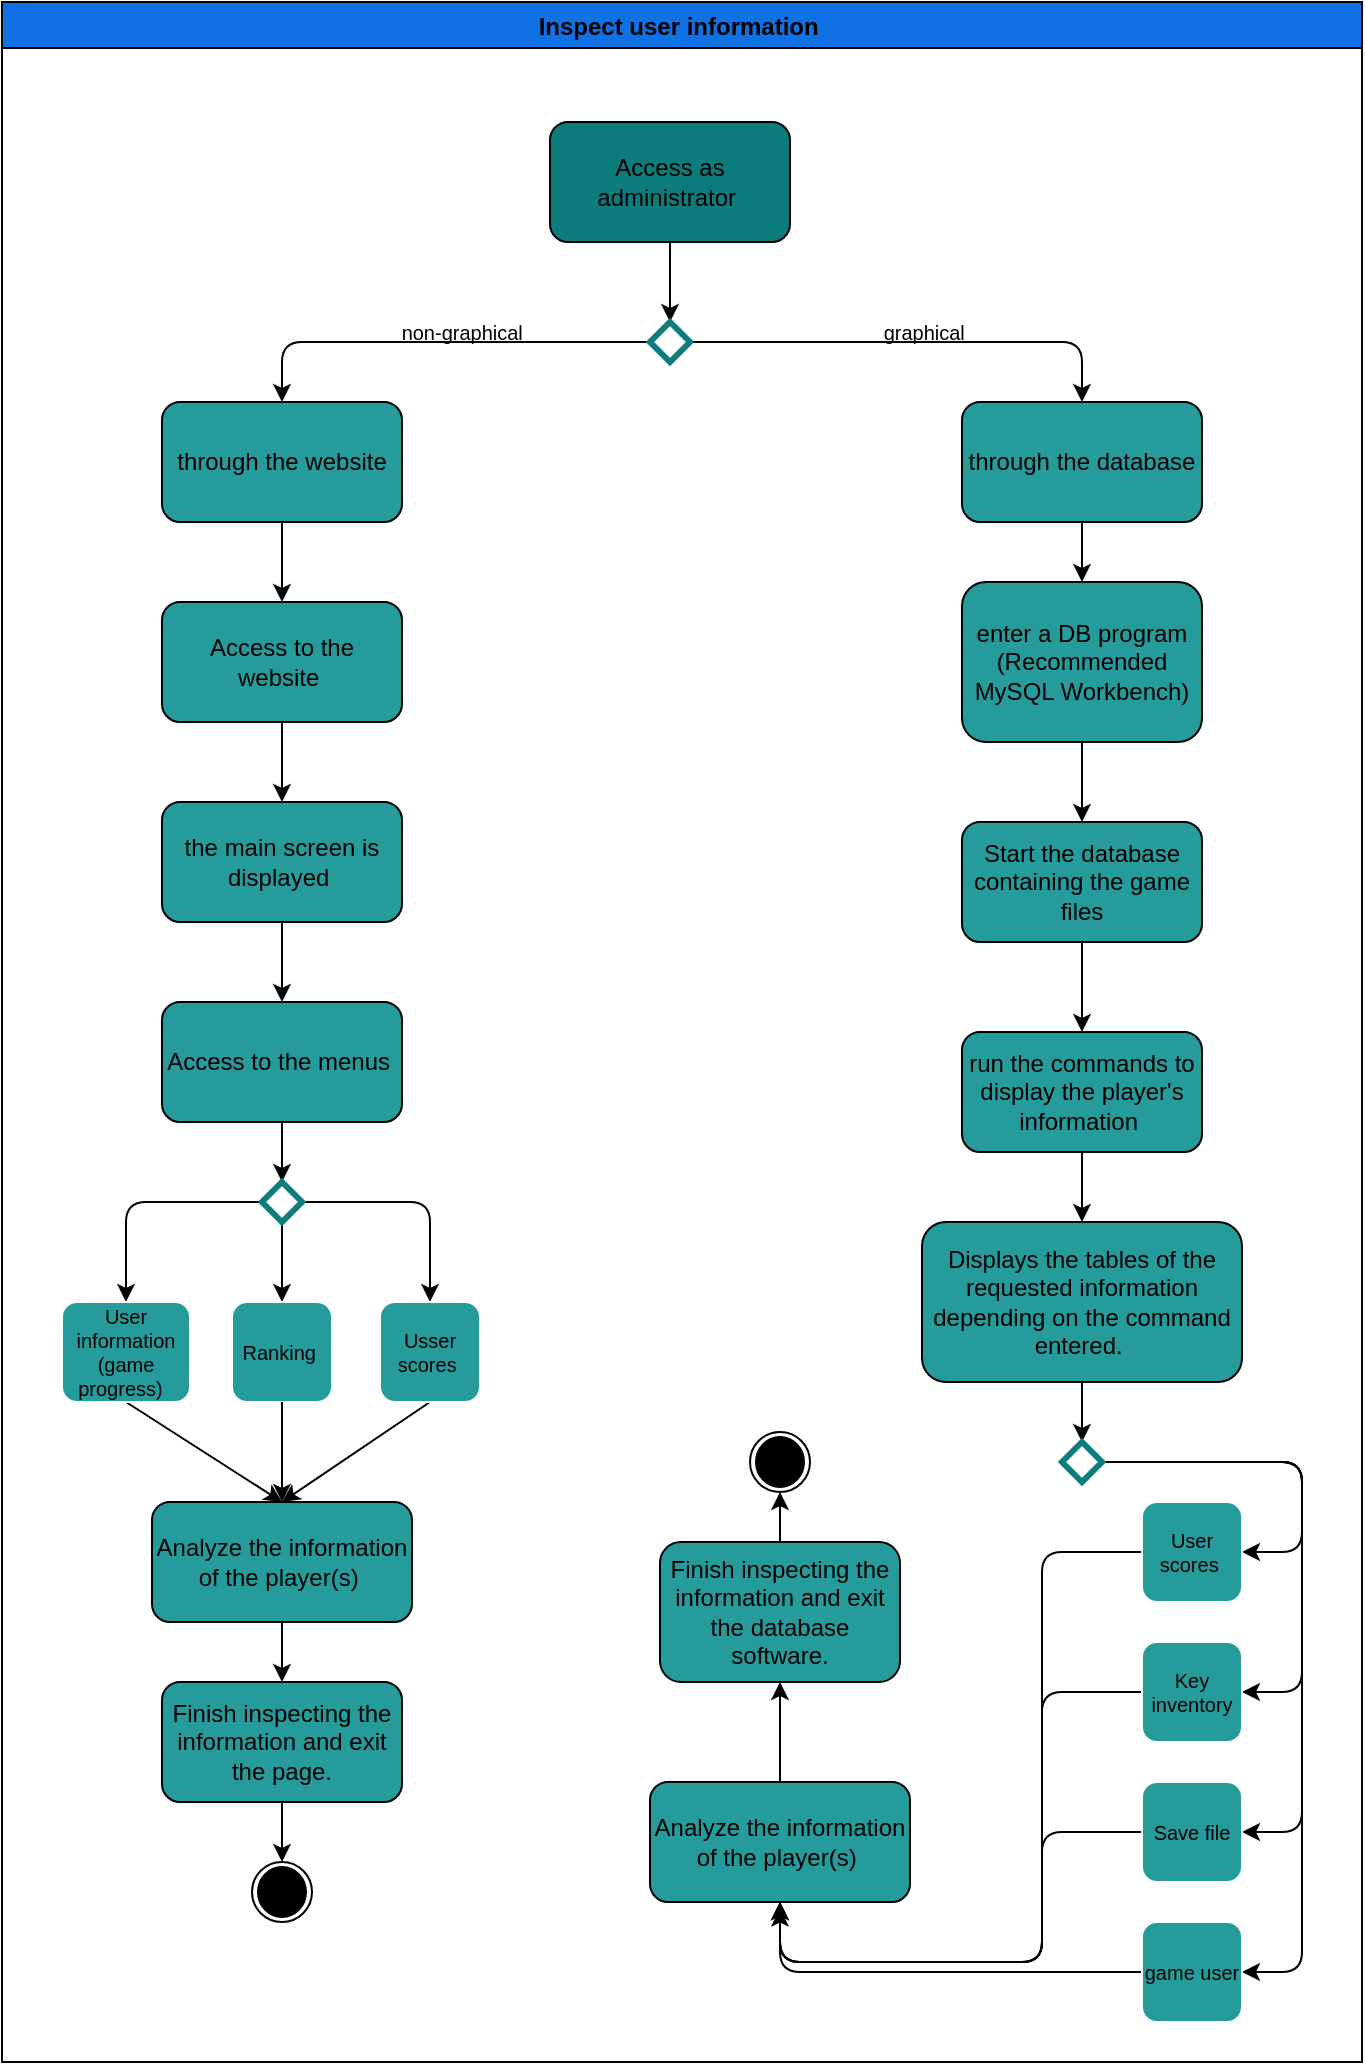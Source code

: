 <mxfile>
    <diagram id="ey5QsNdlkvTPe8g4StYB" name="Page-1">
        <mxGraphModel dx="566" dy="214" grid="1" gridSize="10" guides="1" tooltips="1" connect="1" arrows="1" fold="1" page="1" pageScale="1" pageWidth="827" pageHeight="1169" math="0" shadow="0">
            <root>
                <mxCell id="0"/>
                <mxCell id="1" parent="0"/>
                <mxCell id="6" value="Inspect user information " style="swimlane;fillColor=#1071e5;" parent="1" vertex="1">
                    <mxGeometry x="80" y="70" width="680" height="1030" as="geometry"/>
                </mxCell>
                <mxCell id="18" style="edgeStyle=none;html=1;exitX=0.5;exitY=1;exitDx=0;exitDy=0;entryX=0.5;entryY=0;entryDx=0;entryDy=0;strokeColor=#000000;" parent="6" source="7" target="15" edge="1">
                    <mxGeometry relative="1" as="geometry"/>
                </mxCell>
                <mxCell id="7" value="Access as administrator&amp;nbsp;" style="rounded=1;whiteSpace=wrap;html=1;fillColor=#0c7c7d;" parent="6" vertex="1">
                    <mxGeometry x="274" y="60" width="120" height="60" as="geometry"/>
                </mxCell>
                <mxCell id="23" style="edgeStyle=none;html=1;exitX=1;exitY=0.5;exitDx=0;exitDy=0;entryX=0.5;entryY=0;entryDx=0;entryDy=0;strokeColor=#000000;" parent="6" source="15" target="22" edge="1">
                    <mxGeometry relative="1" as="geometry">
                        <Array as="points">
                            <mxPoint x="540" y="170"/>
                        </Array>
                    </mxGeometry>
                </mxCell>
                <mxCell id="24" style="edgeStyle=none;html=1;exitX=0;exitY=0.5;exitDx=0;exitDy=0;entryX=0.5;entryY=0;entryDx=0;entryDy=0;strokeColor=#000000;" parent="6" source="15" target="21" edge="1">
                    <mxGeometry relative="1" as="geometry">
                        <Array as="points">
                            <mxPoint x="140" y="170"/>
                        </Array>
                    </mxGeometry>
                </mxCell>
                <mxCell id="15" value="" style="rhombus;whiteSpace=wrap;html=1;labelBackgroundColor=none;fontColor=#FFFFFF;fillColor=none;strokeColor=#0C7C7D;strokeWidth=3;" parent="6" vertex="1">
                    <mxGeometry x="324" y="160" width="20" height="20" as="geometry"/>
                </mxCell>
                <mxCell id="20" value="graphical&amp;nbsp;" style="text;html=1;strokeColor=none;fillColor=none;align=center;verticalAlign=middle;whiteSpace=wrap;rounded=0;labelBackgroundColor=none;fontColor=#000000;strokeWidth=1;fontSize=10;" parent="6" vertex="1">
                    <mxGeometry x="420" y="160" width="85" height="10" as="geometry"/>
                </mxCell>
                <mxCell id="28" style="edgeStyle=none;html=1;exitX=0.5;exitY=1;exitDx=0;exitDy=0;entryX=0.5;entryY=0;entryDx=0;entryDy=0;strokeColor=#000000;" parent="6" source="21" target="27" edge="1">
                    <mxGeometry relative="1" as="geometry"/>
                </mxCell>
                <mxCell id="21" value="through the website" style="rounded=1;whiteSpace=wrap;html=1;fillColor=#259B9C;" parent="6" vertex="1">
                    <mxGeometry x="80" y="200" width="120" height="60" as="geometry"/>
                </mxCell>
                <mxCell id="52" style="edgeStyle=none;html=1;exitX=0.5;exitY=1;exitDx=0;exitDy=0;strokeColor=#000000;" parent="6" source="22" target="35" edge="1">
                    <mxGeometry relative="1" as="geometry"/>
                </mxCell>
                <mxCell id="22" value="through the database" style="rounded=1;whiteSpace=wrap;html=1;fillColor=#259B9C;" parent="6" vertex="1">
                    <mxGeometry x="480" y="200" width="120" height="60" as="geometry"/>
                </mxCell>
                <mxCell id="25" value="non-graphical&amp;nbsp;" style="text;html=1;strokeColor=none;fillColor=none;align=center;verticalAlign=middle;whiteSpace=wrap;rounded=0;labelBackgroundColor=none;fontColor=#000000;strokeWidth=1;fontSize=10;" parent="6" vertex="1">
                    <mxGeometry x="189" y="160" width="85" height="10" as="geometry"/>
                </mxCell>
                <mxCell id="31" style="edgeStyle=none;html=1;exitX=0.5;exitY=1;exitDx=0;exitDy=0;entryX=0.5;entryY=0;entryDx=0;entryDy=0;strokeColor=#000000;" parent="6" source="27" target="29" edge="1">
                    <mxGeometry relative="1" as="geometry"/>
                </mxCell>
                <mxCell id="27" value="Access to the website&amp;nbsp;" style="rounded=1;whiteSpace=wrap;html=1;fillColor=#259B9C;" parent="6" vertex="1">
                    <mxGeometry x="80" y="300" width="120" height="60" as="geometry"/>
                </mxCell>
                <mxCell id="41" style="edgeStyle=none;html=1;exitX=0.5;exitY=1;exitDx=0;exitDy=0;entryX=0.5;entryY=0;entryDx=0;entryDy=0;strokeColor=#000000;" parent="6" source="29" target="33" edge="1">
                    <mxGeometry relative="1" as="geometry"/>
                </mxCell>
                <mxCell id="29" value="the main screen is displayed&amp;nbsp;" style="rounded=1;whiteSpace=wrap;html=1;fillColor=#259B9C;" parent="6" vertex="1">
                    <mxGeometry x="80" y="400" width="120" height="60" as="geometry"/>
                </mxCell>
                <mxCell id="42" style="edgeStyle=none;html=1;exitX=0.5;exitY=1;exitDx=0;exitDy=0;entryX=0.5;entryY=0;entryDx=0;entryDy=0;strokeColor=#000000;" parent="6" source="33" target="34" edge="1">
                    <mxGeometry relative="1" as="geometry"/>
                </mxCell>
                <mxCell id="33" value="Access to the menus&amp;nbsp;" style="rounded=1;whiteSpace=wrap;html=1;fillColor=#259B9C;" parent="6" vertex="1">
                    <mxGeometry x="80" y="500" width="120" height="60" as="geometry"/>
                </mxCell>
                <mxCell id="43" style="edgeStyle=none;html=1;exitX=0;exitY=0.5;exitDx=0;exitDy=0;entryX=0.5;entryY=0;entryDx=0;entryDy=0;strokeColor=#000000;" parent="6" source="34" target="38" edge="1">
                    <mxGeometry relative="1" as="geometry">
                        <Array as="points">
                            <mxPoint x="62" y="600"/>
                        </Array>
                    </mxGeometry>
                </mxCell>
                <mxCell id="44" style="edgeStyle=none;html=1;exitX=0.5;exitY=1;exitDx=0;exitDy=0;entryX=0.5;entryY=0;entryDx=0;entryDy=0;strokeColor=#000000;" parent="6" source="34" target="40" edge="1">
                    <mxGeometry relative="1" as="geometry"/>
                </mxCell>
                <mxCell id="45" style="edgeStyle=none;html=1;exitX=1;exitY=0.5;exitDx=0;exitDy=0;entryX=0.5;entryY=0;entryDx=0;entryDy=0;strokeColor=#000000;" parent="6" source="34" target="39" edge="1">
                    <mxGeometry relative="1" as="geometry">
                        <Array as="points">
                            <mxPoint x="214" y="600"/>
                        </Array>
                    </mxGeometry>
                </mxCell>
                <mxCell id="34" value="" style="rhombus;whiteSpace=wrap;html=1;labelBackgroundColor=none;fontColor=#FFFFFF;fillColor=none;strokeColor=#0C7C7D;strokeWidth=3;" parent="6" vertex="1">
                    <mxGeometry x="130" y="590" width="20" height="20" as="geometry"/>
                </mxCell>
                <mxCell id="54" style="edgeStyle=none;html=1;exitX=0.5;exitY=1;exitDx=0;exitDy=0;entryX=0.5;entryY=0;entryDx=0;entryDy=0;strokeColor=#000000;" parent="6" source="35" target="53" edge="1">
                    <mxGeometry relative="1" as="geometry"/>
                </mxCell>
                <mxCell id="35" value="&lt;div&gt;enter a DB program (Recommended MySQL Workbench)&lt;/div&gt;" style="rounded=1;whiteSpace=wrap;html=1;fillColor=#259B9C;" parent="6" vertex="1">
                    <mxGeometry x="480" y="290" width="120" height="80" as="geometry"/>
                </mxCell>
                <mxCell id="50" style="edgeStyle=none;html=1;exitX=0.5;exitY=1;exitDx=0;exitDy=0;entryX=0.5;entryY=0;entryDx=0;entryDy=0;strokeColor=#000000;" parent="6" source="37" target="49" edge="1">
                    <mxGeometry relative="1" as="geometry"/>
                </mxCell>
                <mxCell id="37" value="Analyze the information of the player(s)&amp;nbsp;" style="rounded=1;whiteSpace=wrap;html=1;fillColor=#259B9C;" parent="6" vertex="1">
                    <mxGeometry x="75" y="750" width="130" height="60" as="geometry"/>
                </mxCell>
                <mxCell id="46" style="edgeStyle=none;html=1;exitX=0.5;exitY=1;exitDx=0;exitDy=0;entryX=0.5;entryY=0;entryDx=0;entryDy=0;strokeColor=#000000;" parent="6" source="38" target="37" edge="1">
                    <mxGeometry relative="1" as="geometry"/>
                </mxCell>
                <mxCell id="38" value="User information (game progress)&amp;nbsp;&amp;nbsp;" style="rounded=1;whiteSpace=wrap;html=1;labelBackgroundColor=none;fontSize=10;fontColor=#000000;strokeColor=#FFFFFF;strokeWidth=1;fillColor=#259B9C;" parent="6" vertex="1">
                    <mxGeometry x="30" y="650" width="64" height="50" as="geometry"/>
                </mxCell>
                <mxCell id="48" style="edgeStyle=none;html=1;exitX=0.5;exitY=1;exitDx=0;exitDy=0;entryX=0.5;entryY=0;entryDx=0;entryDy=0;strokeColor=#000000;" parent="6" source="39" target="37" edge="1">
                    <mxGeometry relative="1" as="geometry"/>
                </mxCell>
                <mxCell id="39" value="Usser scores&amp;nbsp;" style="rounded=1;whiteSpace=wrap;html=1;labelBackgroundColor=none;fontSize=10;fontColor=#000000;strokeColor=#FFFFFF;strokeWidth=1;fillColor=#259B9C;" parent="6" vertex="1">
                    <mxGeometry x="189" y="650" width="50" height="50" as="geometry"/>
                </mxCell>
                <mxCell id="40" value="Ranking&amp;nbsp;" style="rounded=1;whiteSpace=wrap;html=1;labelBackgroundColor=none;fontSize=10;fontColor=#000000;strokeColor=#FFFFFF;strokeWidth=1;fillColor=#259B9C;" parent="6" vertex="1">
                    <mxGeometry x="115" y="650" width="50" height="50" as="geometry"/>
                </mxCell>
                <mxCell id="47" style="edgeStyle=none;html=1;exitX=0.5;exitY=1;exitDx=0;exitDy=0;strokeColor=#000000;entryX=0.5;entryY=0;entryDx=0;entryDy=0;" parent="6" source="40" target="37" edge="1">
                    <mxGeometry relative="1" as="geometry">
                        <mxPoint x="150" y="740" as="targetPoint"/>
                    </mxGeometry>
                </mxCell>
                <mxCell id="51" style="edgeStyle=none;html=1;exitX=0.5;exitY=1;exitDx=0;exitDy=0;entryX=0.5;entryY=0;entryDx=0;entryDy=0;strokeColor=#000000;" parent="6" source="49" target="16" edge="1">
                    <mxGeometry relative="1" as="geometry"/>
                </mxCell>
                <mxCell id="49" value="Finish inspecting the information and exit the page." style="rounded=1;whiteSpace=wrap;html=1;fillColor=#259B9C;" parent="6" vertex="1">
                    <mxGeometry x="80" y="840" width="120" height="60" as="geometry"/>
                </mxCell>
                <mxCell id="16" value="" style="ellipse;whiteSpace=wrap;html=1;aspect=fixed;labelBackgroundColor=none;fontColor=#FFFFFF;strokeColor=#000000;strokeWidth=1;fillColor=none;" parent="6" vertex="1">
                    <mxGeometry x="125" y="930" width="30" height="30" as="geometry"/>
                </mxCell>
                <mxCell id="17" value="" style="ellipse;whiteSpace=wrap;html=1;labelBackgroundColor=none;fontColor=#FFFFFF;strokeColor=#000000;strokeWidth=1;fillColor=#000000;" parent="6" vertex="1">
                    <mxGeometry x="128" y="932.5" width="24" height="25" as="geometry"/>
                </mxCell>
                <mxCell id="53" value="Start the database containing the game files" style="rounded=1;whiteSpace=wrap;html=1;fillColor=#259B9C;" parent="6" vertex="1">
                    <mxGeometry x="480" y="410" width="120" height="60" as="geometry"/>
                </mxCell>
                <mxCell id="59" style="edgeStyle=none;html=1;exitX=0.5;exitY=1;exitDx=0;exitDy=0;entryX=0.5;entryY=0;entryDx=0;entryDy=0;strokeColor=#000000;" parent="6" source="55" target="58" edge="1">
                    <mxGeometry relative="1" as="geometry"/>
                </mxCell>
                <mxCell id="55" value="run the commands to display the player's information&amp;nbsp;" style="rounded=1;whiteSpace=wrap;html=1;fillColor=#259B9C;" parent="6" vertex="1">
                    <mxGeometry x="480" y="515" width="120" height="60" as="geometry"/>
                </mxCell>
                <mxCell id="56" style="edgeStyle=none;html=1;exitX=0.5;exitY=1;exitDx=0;exitDy=0;strokeColor=#000000;entryX=0.5;entryY=0;entryDx=0;entryDy=0;" parent="6" source="53" target="55" edge="1">
                    <mxGeometry relative="1" as="geometry">
                        <mxPoint x="540" y="510" as="targetPoint"/>
                    </mxGeometry>
                </mxCell>
                <mxCell id="102" style="edgeStyle=none;html=1;exitX=0.5;exitY=1;exitDx=0;exitDy=0;entryX=0.5;entryY=0;entryDx=0;entryDy=0;strokeColor=#000000;" parent="6" source="58" target="101" edge="1">
                    <mxGeometry relative="1" as="geometry"/>
                </mxCell>
                <mxCell id="58" value="Displays the tables of the requested information depending on the command entered.&amp;nbsp;" style="rounded=1;whiteSpace=wrap;html=1;fillColor=#259B9C;" parent="6" vertex="1">
                    <mxGeometry x="460" y="610" width="160" height="80" as="geometry"/>
                </mxCell>
                <mxCell id="107" style="edgeStyle=none;html=1;exitX=1;exitY=0.5;exitDx=0;exitDy=0;entryX=1;entryY=0.5;entryDx=0;entryDy=0;strokeColor=#000000;" parent="6" source="101" target="104" edge="1">
                    <mxGeometry relative="1" as="geometry">
                        <Array as="points">
                            <mxPoint x="650" y="730"/>
                            <mxPoint x="650" y="985"/>
                        </Array>
                    </mxGeometry>
                </mxCell>
                <mxCell id="108" style="edgeStyle=none;html=1;exitX=1;exitY=0.5;exitDx=0;exitDy=0;entryX=1;entryY=0.5;entryDx=0;entryDy=0;strokeColor=#000000;" parent="6" source="101" target="105" edge="1">
                    <mxGeometry relative="1" as="geometry">
                        <Array as="points">
                            <mxPoint x="650" y="730"/>
                            <mxPoint x="650" y="915"/>
                        </Array>
                    </mxGeometry>
                </mxCell>
                <mxCell id="109" style="edgeStyle=none;html=1;exitX=1;exitY=0.5;exitDx=0;exitDy=0;entryX=1;entryY=0.5;entryDx=0;entryDy=0;strokeColor=#000000;" parent="6" source="101" target="106" edge="1">
                    <mxGeometry relative="1" as="geometry">
                        <Array as="points">
                            <mxPoint x="650" y="730"/>
                            <mxPoint x="650" y="845"/>
                        </Array>
                    </mxGeometry>
                </mxCell>
                <mxCell id="110" style="edgeStyle=none;html=1;exitX=1;exitY=0.5;exitDx=0;exitDy=0;entryX=1;entryY=0.5;entryDx=0;entryDy=0;strokeColor=#000000;" parent="6" source="101" target="103" edge="1">
                    <mxGeometry relative="1" as="geometry">
                        <Array as="points">
                            <mxPoint x="650" y="730"/>
                            <mxPoint x="650" y="775"/>
                        </Array>
                    </mxGeometry>
                </mxCell>
                <mxCell id="101" value="" style="rhombus;whiteSpace=wrap;html=1;labelBackgroundColor=none;fontColor=#FFFFFF;fillColor=none;strokeColor=#0C7C7D;strokeWidth=3;" parent="6" vertex="1">
                    <mxGeometry x="530" y="720" width="20" height="20" as="geometry"/>
                </mxCell>
                <mxCell id="116" style="edgeStyle=none;html=1;exitX=0;exitY=0.5;exitDx=0;exitDy=0;entryX=0.5;entryY=1.055;entryDx=0;entryDy=0;entryPerimeter=0;strokeColor=#000000;" parent="6" source="103" target="111" edge="1">
                    <mxGeometry relative="1" as="geometry">
                        <Array as="points">
                            <mxPoint x="520" y="775"/>
                            <mxPoint x="520" y="980"/>
                            <mxPoint x="389" y="980"/>
                        </Array>
                    </mxGeometry>
                </mxCell>
                <mxCell id="103" value="User scores&amp;nbsp;" style="rounded=1;whiteSpace=wrap;html=1;labelBackgroundColor=none;fontSize=10;fontColor=#000000;strokeColor=#FFFFFF;strokeWidth=1;fillColor=#259B9C;" parent="6" vertex="1">
                    <mxGeometry x="570" y="750" width="50" height="50" as="geometry"/>
                </mxCell>
                <mxCell id="115" style="edgeStyle=none;html=1;exitX=0;exitY=0.5;exitDx=0;exitDy=0;entryX=0.5;entryY=1;entryDx=0;entryDy=0;strokeColor=#000000;" parent="6" source="106" target="111" edge="1">
                    <mxGeometry relative="1" as="geometry">
                        <Array as="points">
                            <mxPoint x="520" y="845"/>
                            <mxPoint x="520" y="980"/>
                            <mxPoint x="389" y="980"/>
                        </Array>
                    </mxGeometry>
                </mxCell>
                <mxCell id="106" value="Key inventory" style="rounded=1;whiteSpace=wrap;html=1;labelBackgroundColor=none;fontSize=10;fontColor=#000000;strokeColor=#FFFFFF;strokeWidth=1;fillColor=#259B9C;" parent="6" vertex="1">
                    <mxGeometry x="570" y="820" width="50" height="50" as="geometry"/>
                </mxCell>
                <mxCell id="114" style="edgeStyle=none;html=1;exitX=0;exitY=0.5;exitDx=0;exitDy=0;entryX=0.5;entryY=1;entryDx=0;entryDy=0;strokeColor=#000000;" parent="6" source="105" target="111" edge="1">
                    <mxGeometry relative="1" as="geometry">
                        <Array as="points">
                            <mxPoint x="520" y="915"/>
                            <mxPoint x="520" y="980"/>
                            <mxPoint x="389" y="980"/>
                        </Array>
                    </mxGeometry>
                </mxCell>
                <mxCell id="105" value="Save file" style="rounded=1;whiteSpace=wrap;html=1;labelBackgroundColor=none;fontSize=10;fontColor=#000000;strokeColor=#FFFFFF;strokeWidth=1;fillColor=#259B9C;" parent="6" vertex="1">
                    <mxGeometry x="570" y="890" width="50" height="50" as="geometry"/>
                </mxCell>
                <mxCell id="113" style="edgeStyle=none;html=1;exitX=0;exitY=0.5;exitDx=0;exitDy=0;entryX=0.5;entryY=1;entryDx=0;entryDy=0;strokeColor=#000000;" parent="6" source="104" target="111" edge="1">
                    <mxGeometry relative="1" as="geometry">
                        <Array as="points">
                            <mxPoint x="389" y="985"/>
                        </Array>
                    </mxGeometry>
                </mxCell>
                <mxCell id="104" value="game user" style="rounded=1;whiteSpace=wrap;html=1;labelBackgroundColor=none;fontSize=10;fontColor=#000000;strokeColor=#FFFFFF;strokeWidth=1;fillColor=#259B9C;" parent="6" vertex="1">
                    <mxGeometry x="570" y="960" width="50" height="50" as="geometry"/>
                </mxCell>
                <mxCell id="117" style="edgeStyle=none;html=1;exitX=0.5;exitY=0;exitDx=0;exitDy=0;entryX=0.5;entryY=1;entryDx=0;entryDy=0;strokeColor=#000000;" parent="6" source="111" target="112" edge="1">
                    <mxGeometry relative="1" as="geometry"/>
                </mxCell>
                <mxCell id="111" value="Analyze the information of the player(s)&amp;nbsp;" style="rounded=1;whiteSpace=wrap;html=1;fillColor=#259B9C;" parent="6" vertex="1">
                    <mxGeometry x="324" y="890" width="130" height="60" as="geometry"/>
                </mxCell>
                <mxCell id="120" style="edgeStyle=none;html=1;exitX=0.5;exitY=0;exitDx=0;exitDy=0;entryX=0.5;entryY=1;entryDx=0;entryDy=0;strokeColor=#000000;" parent="6" source="112" target="118" edge="1">
                    <mxGeometry relative="1" as="geometry"/>
                </mxCell>
                <mxCell id="112" value="Finish inspecting the information and exit the database software." style="rounded=1;whiteSpace=wrap;html=1;fillColor=#259B9C;" parent="6" vertex="1">
                    <mxGeometry x="329" y="770" width="120" height="70" as="geometry"/>
                </mxCell>
                <mxCell id="118" value="" style="ellipse;whiteSpace=wrap;html=1;aspect=fixed;labelBackgroundColor=none;fontColor=#FFFFFF;strokeColor=#000000;strokeWidth=1;fillColor=none;" parent="6" vertex="1">
                    <mxGeometry x="374" y="715" width="30" height="30" as="geometry"/>
                </mxCell>
                <mxCell id="119" value="" style="ellipse;whiteSpace=wrap;html=1;labelBackgroundColor=none;fontColor=#FFFFFF;strokeColor=#000000;strokeWidth=1;fillColor=#000000;" parent="6" vertex="1">
                    <mxGeometry x="377" y="717.5" width="24" height="25" as="geometry"/>
                </mxCell>
            </root>
        </mxGraphModel>
    </diagram>
</mxfile>